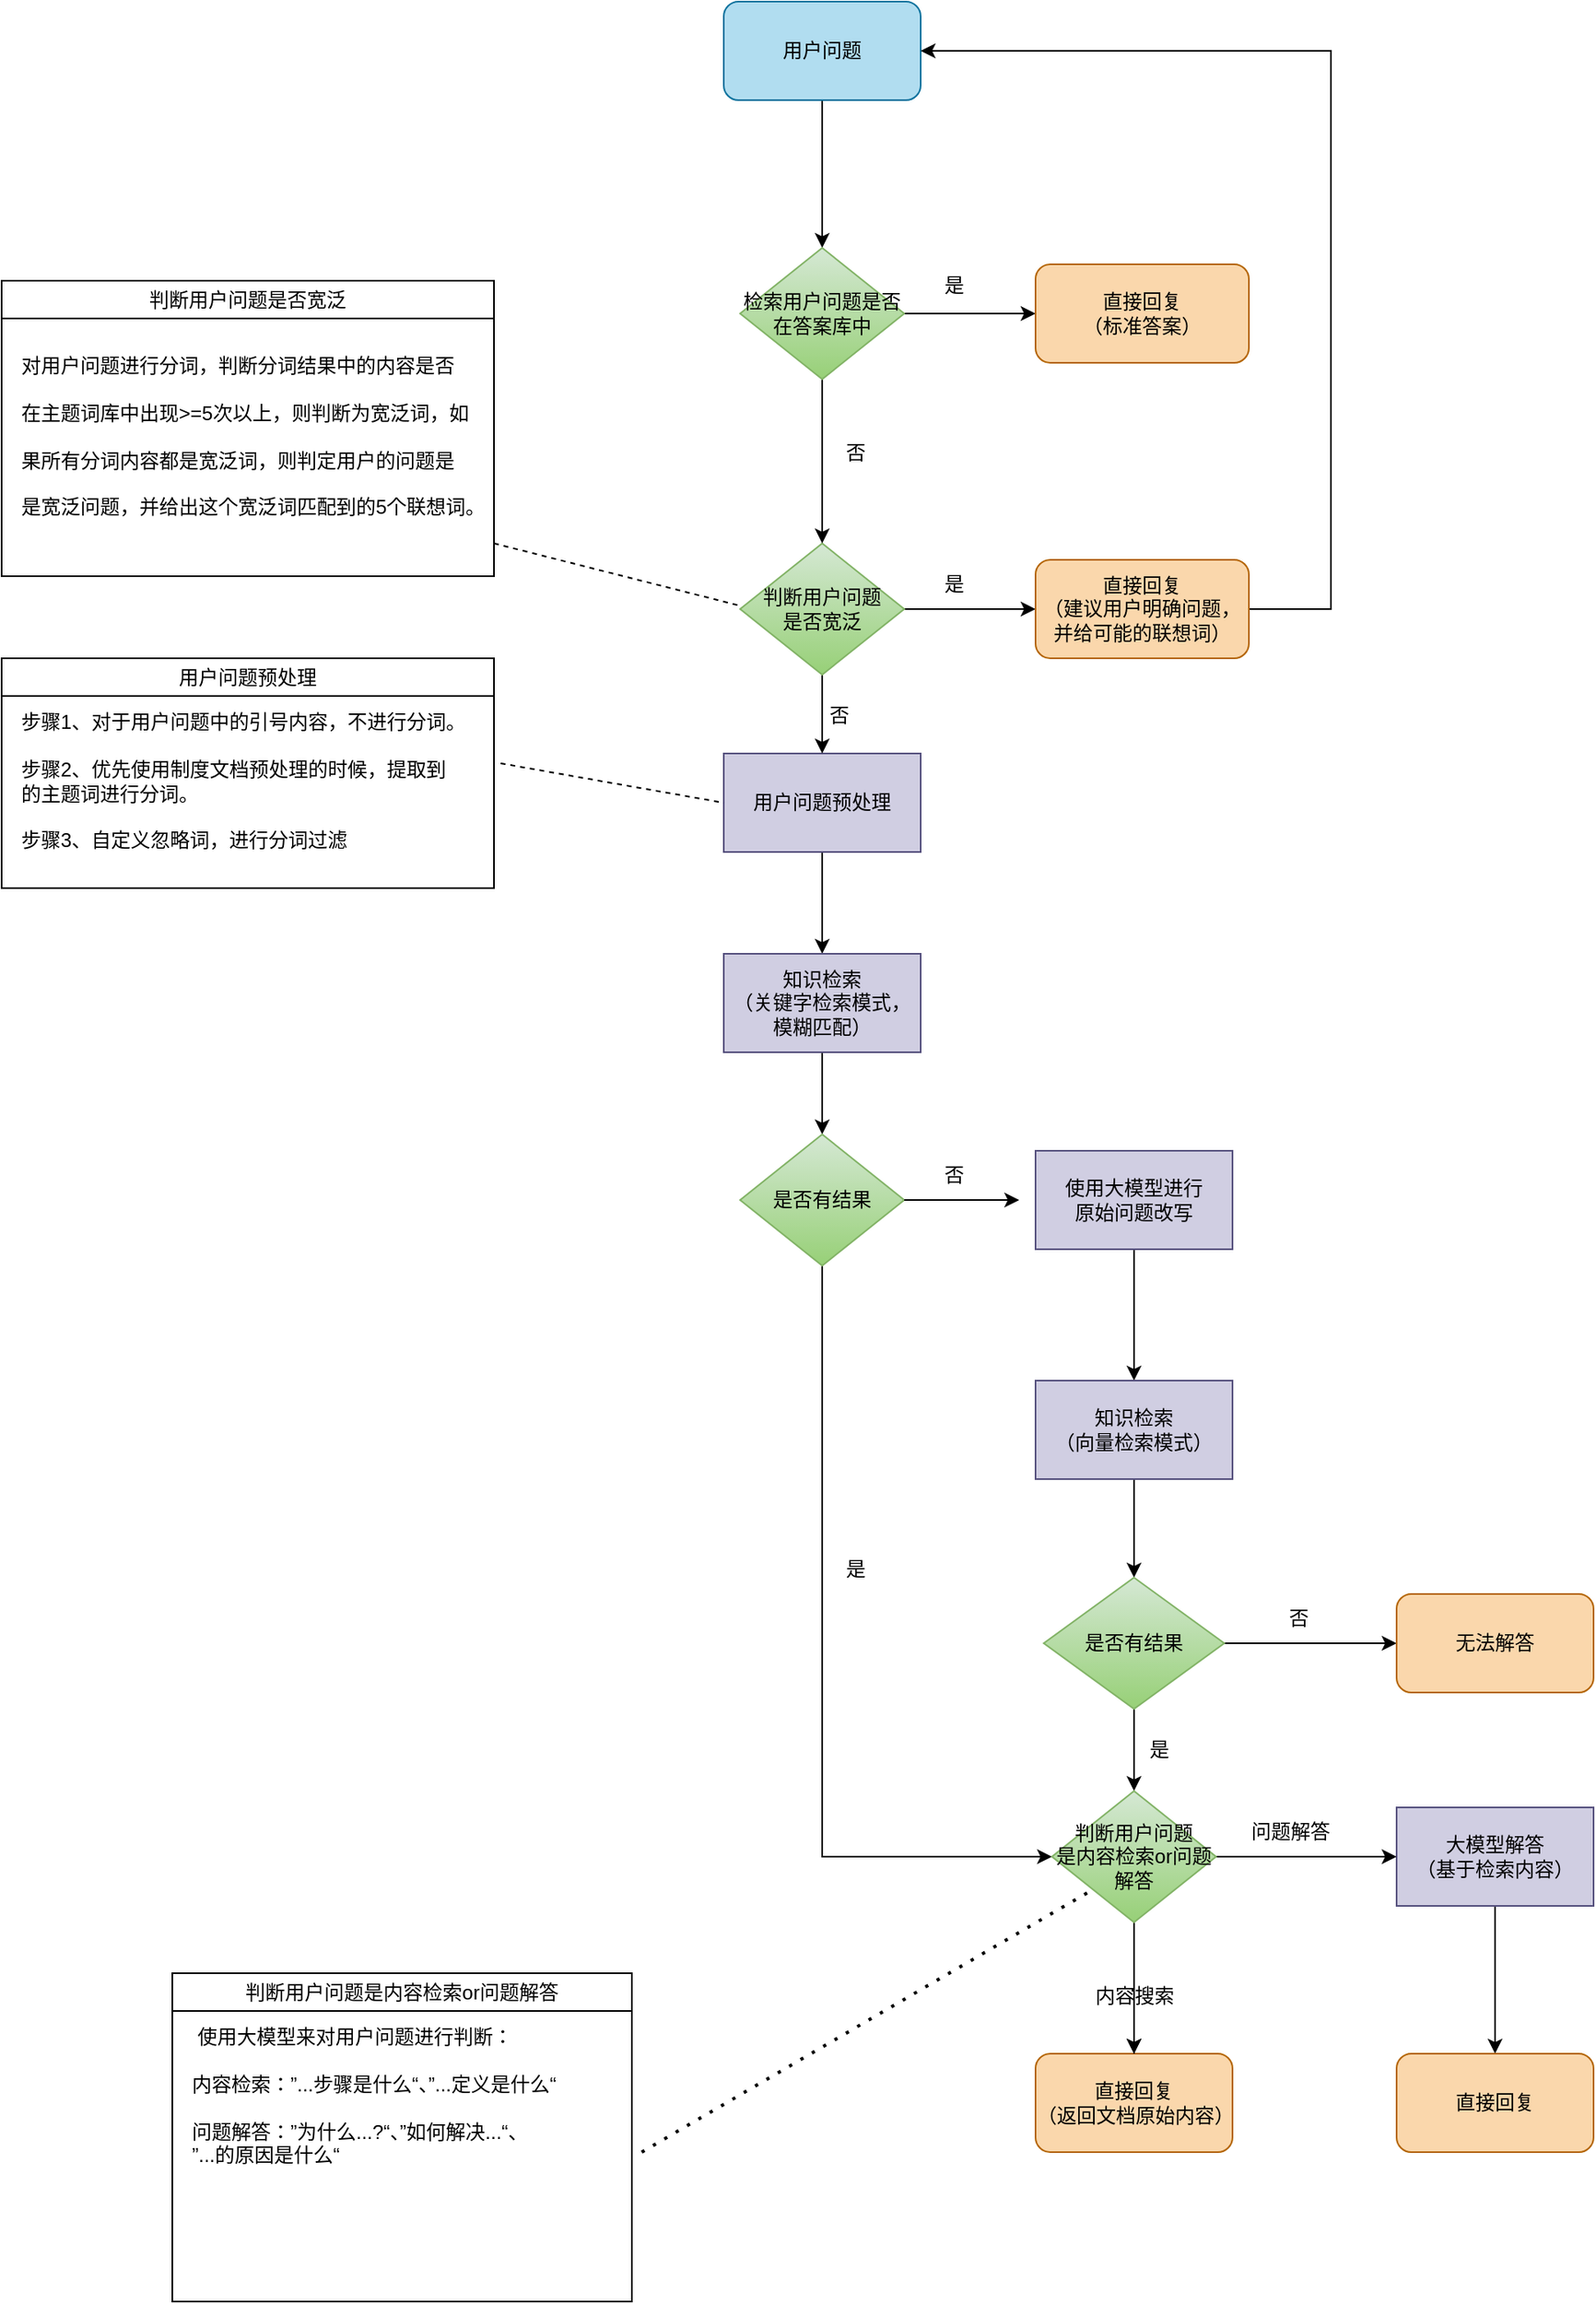 <mxfile version="26.0.11">
  <diagram name="第 1 页" id="BAPlZHWQ1CFOZinPYicy">
    <mxGraphModel dx="2015" dy="1800" grid="1" gridSize="10" guides="1" tooltips="1" connect="1" arrows="1" fold="1" page="1" pageScale="1" pageWidth="827" pageHeight="1169" math="0" shadow="0">
      <root>
        <mxCell id="0" />
        <mxCell id="1" parent="0" />
        <mxCell id="IzsLDeo19verRCyPsvh--6" style="edgeStyle=orthogonalEdgeStyle;rounded=0;orthogonalLoop=1;jettySize=auto;html=1;exitX=0.5;exitY=1;exitDx=0;exitDy=0;" parent="1" source="bPSfnBVrU-OFX55bRxmd-1" target="IzsLDeo19verRCyPsvh--5" edge="1">
          <mxGeometry relative="1" as="geometry" />
        </mxCell>
        <mxCell id="bPSfnBVrU-OFX55bRxmd-1" value="用户问题预处理" style="rounded=0;whiteSpace=wrap;html=1;fillColor=#d0cee2;strokeColor=#56517e;" parent="1" vertex="1">
          <mxGeometry x="180" y="298" width="120" height="60" as="geometry" />
        </mxCell>
        <mxCell id="lEw0F1TsaXKodpn9Klda-12" style="edgeStyle=orthogonalEdgeStyle;rounded=0;orthogonalLoop=1;jettySize=auto;html=1;exitX=0.5;exitY=1;exitDx=0;exitDy=0;entryX=0.5;entryY=0;entryDx=0;entryDy=0;" edge="1" parent="1" source="IzsLDeo19verRCyPsvh--3" target="lEw0F1TsaXKodpn9Klda-11">
          <mxGeometry relative="1" as="geometry" />
        </mxCell>
        <mxCell id="IzsLDeo19verRCyPsvh--3" value="用户问题" style="rounded=1;whiteSpace=wrap;html=1;fillColor=#b1ddf0;strokeColor=#10739e;" parent="1" vertex="1">
          <mxGeometry x="180" y="-160" width="120" height="60" as="geometry" />
        </mxCell>
        <mxCell id="IzsLDeo19verRCyPsvh--8" style="edgeStyle=orthogonalEdgeStyle;rounded=0;orthogonalLoop=1;jettySize=auto;html=1;exitX=0.5;exitY=1;exitDx=0;exitDy=0;" parent="1" source="IzsLDeo19verRCyPsvh--5" target="IzsLDeo19verRCyPsvh--7" edge="1">
          <mxGeometry relative="1" as="geometry" />
        </mxCell>
        <mxCell id="IzsLDeo19verRCyPsvh--5" value="知识检索&lt;br&gt;（关键字检索模式，模糊匹配）" style="rounded=0;whiteSpace=wrap;html=1;fillColor=#d0cee2;strokeColor=#56517e;" parent="1" vertex="1">
          <mxGeometry x="180" y="420" width="120" height="60" as="geometry" />
        </mxCell>
        <mxCell id="IzsLDeo19verRCyPsvh--13" style="edgeStyle=orthogonalEdgeStyle;rounded=0;orthogonalLoop=1;jettySize=auto;html=1;exitX=0.5;exitY=1;exitDx=0;exitDy=0;entryX=0;entryY=0.5;entryDx=0;entryDy=0;" parent="1" source="IzsLDeo19verRCyPsvh--7" target="IzsLDeo19verRCyPsvh--51" edge="1">
          <mxGeometry relative="1" as="geometry">
            <mxPoint x="240" y="680" as="targetPoint" />
          </mxGeometry>
        </mxCell>
        <mxCell id="IzsLDeo19verRCyPsvh--7" value="是否有结果" style="rhombus;whiteSpace=wrap;html=1;fillColor=#d5e8d4;gradientColor=#97d077;strokeColor=#82b366;" parent="1" vertex="1">
          <mxGeometry x="190" y="530" width="100" height="80" as="geometry" />
        </mxCell>
        <mxCell id="IzsLDeo19verRCyPsvh--17" style="edgeStyle=orthogonalEdgeStyle;rounded=0;orthogonalLoop=1;jettySize=auto;html=1;exitX=0.5;exitY=1;exitDx=0;exitDy=0;" parent="1" source="IzsLDeo19verRCyPsvh--9" target="IzsLDeo19verRCyPsvh--16" edge="1">
          <mxGeometry relative="1" as="geometry" />
        </mxCell>
        <mxCell id="IzsLDeo19verRCyPsvh--9" value="使用大模型进行&lt;br&gt;原始问题改写" style="rounded=0;whiteSpace=wrap;html=1;fillColor=#d0cee2;strokeColor=#56517e;" parent="1" vertex="1">
          <mxGeometry x="370" y="540" width="120" height="60" as="geometry" />
        </mxCell>
        <mxCell id="IzsLDeo19verRCyPsvh--10" style="edgeStyle=orthogonalEdgeStyle;rounded=0;orthogonalLoop=1;jettySize=auto;html=1;exitX=1;exitY=0.5;exitDx=0;exitDy=0;entryX=-0.083;entryY=0.5;entryDx=0;entryDy=0;entryPerimeter=0;" parent="1" source="IzsLDeo19verRCyPsvh--7" target="IzsLDeo19verRCyPsvh--9" edge="1">
          <mxGeometry relative="1" as="geometry" />
        </mxCell>
        <mxCell id="IzsLDeo19verRCyPsvh--11" value="否" style="text;html=1;align=center;verticalAlign=middle;resizable=0;points=[];autosize=1;strokeColor=none;fillColor=none;" parent="1" vertex="1">
          <mxGeometry x="300" y="540" width="40" height="30" as="geometry" />
        </mxCell>
        <mxCell id="IzsLDeo19verRCyPsvh--14" value="是" style="text;html=1;align=center;verticalAlign=middle;resizable=0;points=[];autosize=1;strokeColor=none;fillColor=none;" parent="1" vertex="1">
          <mxGeometry x="240" y="780" width="40" height="30" as="geometry" />
        </mxCell>
        <mxCell id="IzsLDeo19verRCyPsvh--19" style="edgeStyle=orthogonalEdgeStyle;rounded=0;orthogonalLoop=1;jettySize=auto;html=1;exitX=0.5;exitY=1;exitDx=0;exitDy=0;entryX=0.5;entryY=0;entryDx=0;entryDy=0;" parent="1" source="IzsLDeo19verRCyPsvh--16" target="IzsLDeo19verRCyPsvh--18" edge="1">
          <mxGeometry relative="1" as="geometry" />
        </mxCell>
        <mxCell id="IzsLDeo19verRCyPsvh--16" value="知识检索&lt;br&gt;（向量检索模式）" style="rounded=0;whiteSpace=wrap;html=1;fillColor=#d0cee2;strokeColor=#56517e;" parent="1" vertex="1">
          <mxGeometry x="370" y="680" width="120" height="60" as="geometry" />
        </mxCell>
        <mxCell id="IzsLDeo19verRCyPsvh--21" value="" style="edgeStyle=orthogonalEdgeStyle;rounded=0;orthogonalLoop=1;jettySize=auto;html=1;entryX=0.5;entryY=0;entryDx=0;entryDy=0;" parent="1" source="IzsLDeo19verRCyPsvh--18" target="IzsLDeo19verRCyPsvh--51" edge="1">
          <mxGeometry relative="1" as="geometry">
            <mxPoint x="240" y="940" as="targetPoint" />
          </mxGeometry>
        </mxCell>
        <mxCell id="IzsLDeo19verRCyPsvh--23" value="" style="edgeStyle=orthogonalEdgeStyle;rounded=0;orthogonalLoop=1;jettySize=auto;html=1;" parent="1" source="IzsLDeo19verRCyPsvh--18" target="IzsLDeo19verRCyPsvh--22" edge="1">
          <mxGeometry relative="1" as="geometry" />
        </mxCell>
        <mxCell id="IzsLDeo19verRCyPsvh--18" value="是否有结果" style="rhombus;whiteSpace=wrap;html=1;fillColor=#d5e8d4;gradientColor=#97d077;strokeColor=#82b366;" parent="1" vertex="1">
          <mxGeometry x="375" y="800" width="110" height="80" as="geometry" />
        </mxCell>
        <mxCell id="IzsLDeo19verRCyPsvh--27" value="" style="edgeStyle=orthogonalEdgeStyle;rounded=0;orthogonalLoop=1;jettySize=auto;html=1;" parent="1" source="IzsLDeo19verRCyPsvh--20" target="IzsLDeo19verRCyPsvh--26" edge="1">
          <mxGeometry relative="1" as="geometry" />
        </mxCell>
        <mxCell id="IzsLDeo19verRCyPsvh--20" value="大模型解答&lt;br&gt;（基于检索内容）" style="rounded=0;whiteSpace=wrap;html=1;fillColor=#d0cee2;strokeColor=#56517e;" parent="1" vertex="1">
          <mxGeometry x="590" y="940" width="120" height="60" as="geometry" />
        </mxCell>
        <mxCell id="IzsLDeo19verRCyPsvh--22" value="无法解答" style="rounded=1;whiteSpace=wrap;html=1;fillColor=#fad7ac;strokeColor=#b46504;" parent="1" vertex="1">
          <mxGeometry x="590" y="810" width="120" height="60" as="geometry" />
        </mxCell>
        <mxCell id="IzsLDeo19verRCyPsvh--24" value="是" style="text;html=1;align=center;verticalAlign=middle;resizable=0;points=[];autosize=1;strokeColor=none;fillColor=none;" parent="1" vertex="1">
          <mxGeometry x="425" y="890" width="40" height="30" as="geometry" />
        </mxCell>
        <mxCell id="IzsLDeo19verRCyPsvh--25" value="否" style="text;html=1;align=center;verticalAlign=middle;resizable=0;points=[];autosize=1;strokeColor=none;fillColor=none;" parent="1" vertex="1">
          <mxGeometry x="510" y="810" width="40" height="30" as="geometry" />
        </mxCell>
        <mxCell id="IzsLDeo19verRCyPsvh--26" value="直接回复" style="rounded=1;whiteSpace=wrap;html=1;fillColor=#fad7ac;strokeColor=#b46504;" parent="1" vertex="1">
          <mxGeometry x="590" y="1090" width="120" height="60" as="geometry" />
        </mxCell>
        <mxCell id="IzsLDeo19verRCyPsvh--39" value="" style="edgeStyle=orthogonalEdgeStyle;rounded=0;orthogonalLoop=1;jettySize=auto;html=1;" parent="1" source="IzsLDeo19verRCyPsvh--37" target="bPSfnBVrU-OFX55bRxmd-1" edge="1">
          <mxGeometry relative="1" as="geometry" />
        </mxCell>
        <mxCell id="IzsLDeo19verRCyPsvh--43" value="" style="edgeStyle=orthogonalEdgeStyle;rounded=0;orthogonalLoop=1;jettySize=auto;html=1;" parent="1" source="IzsLDeo19verRCyPsvh--37" target="IzsLDeo19verRCyPsvh--42" edge="1">
          <mxGeometry relative="1" as="geometry" />
        </mxCell>
        <mxCell id="IzsLDeo19verRCyPsvh--37" value="判断用户问题&lt;br&gt;是否宽泛" style="rhombus;whiteSpace=wrap;html=1;fillColor=#d5e8d4;gradientColor=#97d077;strokeColor=#82b366;" parent="1" vertex="1">
          <mxGeometry x="190" y="170" width="100" height="80" as="geometry" />
        </mxCell>
        <mxCell id="IzsLDeo19verRCyPsvh--40" value="否" style="text;html=1;align=center;verticalAlign=middle;resizable=0;points=[];autosize=1;strokeColor=none;fillColor=none;" parent="1" vertex="1">
          <mxGeometry x="230" y="260" width="40" height="30" as="geometry" />
        </mxCell>
        <mxCell id="lEw0F1TsaXKodpn9Klda-19" style="edgeStyle=orthogonalEdgeStyle;rounded=0;orthogonalLoop=1;jettySize=auto;html=1;entryX=1;entryY=0.5;entryDx=0;entryDy=0;" edge="1" parent="1" source="IzsLDeo19verRCyPsvh--42" target="IzsLDeo19verRCyPsvh--3">
          <mxGeometry relative="1" as="geometry">
            <Array as="points">
              <mxPoint x="550" y="210" />
              <mxPoint x="550" y="-130" />
            </Array>
          </mxGeometry>
        </mxCell>
        <mxCell id="IzsLDeo19verRCyPsvh--42" value="直接回复&lt;br&gt;（建议用户明确问题，并给可能的联想词）" style="rounded=1;whiteSpace=wrap;html=1;fillColor=#fad7ac;strokeColor=#b46504;" parent="1" vertex="1">
          <mxGeometry x="370" y="180" width="130" height="60" as="geometry" />
        </mxCell>
        <mxCell id="IzsLDeo19verRCyPsvh--44" value="是" style="text;html=1;align=center;verticalAlign=middle;resizable=0;points=[];autosize=1;strokeColor=none;fillColor=none;" parent="1" vertex="1">
          <mxGeometry x="300" y="180" width="40" height="30" as="geometry" />
        </mxCell>
        <mxCell id="IzsLDeo19verRCyPsvh--46" value="&lt;span style=&quot;font-weight: 400;&quot;&gt;用户问题预处理&lt;/span&gt;" style="swimlane;whiteSpace=wrap;html=1;fillColor=none;" parent="1" vertex="1">
          <mxGeometry x="-260" y="240" width="300" height="140" as="geometry">
            <mxRectangle x="-234" y="150" width="120" height="30" as="alternateBounds" />
          </mxGeometry>
        </mxCell>
        <mxCell id="IzsLDeo19verRCyPsvh--47" value="&lt;div style=&quot;&quot;&gt;&lt;span style=&quot;background-color: transparent; color: light-dark(rgb(0, 0, 0), rgb(255, 255, 255));&quot;&gt;步骤1、&lt;/span&gt;&lt;span style=&quot;background-color: transparent;&quot;&gt;对于用户问题中的引号内容，不进行分词。&lt;br&gt;&lt;br&gt;&lt;/span&gt;&lt;/div&gt;&lt;div&gt;&lt;div style=&quot;&quot;&gt;&lt;span style=&quot;background-color: transparent; color: light-dark(rgb(0, 0, 0), rgb(255, 255, 255));&quot;&gt;步骤2、&lt;/span&gt;&lt;span style=&quot;background-color: transparent; color: light-dark(rgb(0, 0, 0), rgb(255, 255, 255));&quot;&gt;优先使用制度文档预处理的时候，&lt;/span&gt;&lt;span style=&quot;background-color: transparent; color: light-dark(rgb(0, 0, 0), rgb(255, 255, 255));&quot;&gt;提取到&lt;br&gt;的主题词进行分词。&lt;/span&gt;&lt;/div&gt;&lt;div style=&quot;&quot;&gt;&lt;span style=&quot;background-color: transparent; color: light-dark(rgb(0, 0, 0), rgb(255, 255, 255));&quot;&gt;&lt;br&gt;&lt;/span&gt;&lt;/div&gt;步骤3、自定义忽略词，进行分词过滤&lt;/div&gt;" style="text;html=1;align=left;verticalAlign=middle;resizable=0;points=[];autosize=1;strokeColor=none;fillColor=none;" parent="IzsLDeo19verRCyPsvh--46" vertex="1">
          <mxGeometry x="10" y="25" width="290" height="100" as="geometry" />
        </mxCell>
        <mxCell id="IzsLDeo19verRCyPsvh--49" value="" style="endArrow=none;dashed=1;html=1;rounded=0;entryX=0;entryY=0.5;entryDx=0;entryDy=0;exitX=1.014;exitY=0.39;exitDx=0;exitDy=0;exitPerimeter=0;" parent="1" target="bPSfnBVrU-OFX55bRxmd-1" edge="1" source="IzsLDeo19verRCyPsvh--47">
          <mxGeometry width="50" height="50" relative="1" as="geometry">
            <mxPoint x="20" y="370" as="sourcePoint" />
            <mxPoint x="100" y="210" as="targetPoint" />
          </mxGeometry>
        </mxCell>
        <mxCell id="IzsLDeo19verRCyPsvh--56" style="edgeStyle=orthogonalEdgeStyle;rounded=0;orthogonalLoop=1;jettySize=auto;html=1;exitX=0.5;exitY=1;exitDx=0;exitDy=0;entryX=0.5;entryY=0;entryDx=0;entryDy=0;" parent="1" source="IzsLDeo19verRCyPsvh--51" target="IzsLDeo19verRCyPsvh--53" edge="1">
          <mxGeometry relative="1" as="geometry" />
        </mxCell>
        <mxCell id="IzsLDeo19verRCyPsvh--60" value="" style="edgeStyle=orthogonalEdgeStyle;rounded=0;orthogonalLoop=1;jettySize=auto;html=1;" parent="1" source="IzsLDeo19verRCyPsvh--51" target="IzsLDeo19verRCyPsvh--20" edge="1">
          <mxGeometry relative="1" as="geometry" />
        </mxCell>
        <mxCell id="IzsLDeo19verRCyPsvh--51" value="判断用户问题&lt;br&gt;是内容检索or问题解答" style="rhombus;whiteSpace=wrap;html=1;fillColor=#d5e8d4;gradientColor=#97d077;strokeColor=#82b366;" parent="1" vertex="1">
          <mxGeometry x="380" y="930" width="100" height="80" as="geometry" />
        </mxCell>
        <mxCell id="IzsLDeo19verRCyPsvh--53" value="直接回复&lt;br&gt;（返回文档原始内容）" style="rounded=1;whiteSpace=wrap;html=1;fillColor=#fad7ac;strokeColor=#b46504;" parent="1" vertex="1">
          <mxGeometry x="370" y="1090" width="120" height="60" as="geometry" />
        </mxCell>
        <mxCell id="IzsLDeo19verRCyPsvh--57" value="问题解答" style="text;html=1;align=center;verticalAlign=middle;resizable=0;points=[];autosize=1;strokeColor=none;fillColor=none;" parent="1" vertex="1">
          <mxGeometry x="490" y="940" width="70" height="30" as="geometry" />
        </mxCell>
        <mxCell id="IzsLDeo19verRCyPsvh--61" value="" style="edgeStyle=orthogonalEdgeStyle;rounded=0;orthogonalLoop=1;jettySize=auto;html=1;" parent="1" source="IzsLDeo19verRCyPsvh--58" target="IzsLDeo19verRCyPsvh--53" edge="1">
          <mxGeometry relative="1" as="geometry" />
        </mxCell>
        <mxCell id="IzsLDeo19verRCyPsvh--58" value="内容搜索" style="text;html=1;align=center;verticalAlign=middle;resizable=0;points=[];autosize=1;strokeColor=none;fillColor=none;" parent="1" vertex="1">
          <mxGeometry x="395" y="1040" width="70" height="30" as="geometry" />
        </mxCell>
        <mxCell id="lEw0F1TsaXKodpn9Klda-2" value="&lt;span style=&quot;font-weight: 400;&quot;&gt;判断用户问题&lt;/span&gt;&lt;span style=&quot;font-weight: 400;&quot;&gt;是否宽泛&lt;/span&gt;" style="swimlane;whiteSpace=wrap;html=1;fillColor=none;" vertex="1" parent="1">
          <mxGeometry x="-260" y="10" width="300" height="180" as="geometry">
            <mxRectangle x="-234" y="150" width="120" height="30" as="alternateBounds" />
          </mxGeometry>
        </mxCell>
        <mxCell id="lEw0F1TsaXKodpn9Klda-3" value="&lt;div style=&quot;&quot;&gt;对用户问题进行分词，判断分词结果中的内容是否&lt;br&gt;&amp;nbsp;&lt;br&gt;在主题词库中出现&amp;gt;=5次以上，则判断为宽泛词，如&lt;br&gt;&lt;br&gt;果所有分词内容都是宽泛词，则判定用户的问题是&lt;br&gt;&lt;br&gt;是宽泛问题，并给出这个宽泛词匹配到的5个联想词。&lt;/div&gt;" style="text;html=1;align=left;verticalAlign=middle;resizable=0;points=[];autosize=1;strokeColor=none;fillColor=none;" vertex="1" parent="lEw0F1TsaXKodpn9Klda-2">
          <mxGeometry x="10" y="40" width="310" height="110" as="geometry" />
        </mxCell>
        <mxCell id="lEw0F1TsaXKodpn9Klda-4" value="" style="endArrow=none;dashed=1;html=1;rounded=0;entryX=0;entryY=0.5;entryDx=0;entryDy=0;" edge="1" parent="1">
          <mxGeometry width="50" height="50" relative="1" as="geometry">
            <mxPoint x="40" y="170" as="sourcePoint" />
            <mxPoint x="190" y="208" as="targetPoint" />
          </mxGeometry>
        </mxCell>
        <mxCell id="lEw0F1TsaXKodpn9Klda-7" value="&lt;span style=&quot;font-weight: 400;&quot;&gt;判断用户问题&lt;/span&gt;&lt;span style=&quot;font-weight: 400;&quot;&gt;是内容检索or问题解答&lt;/span&gt;" style="swimlane;whiteSpace=wrap;html=1;fillColor=none;" vertex="1" parent="1">
          <mxGeometry x="-156" y="1041" width="280" height="200" as="geometry">
            <mxRectangle x="-234" y="150" width="120" height="30" as="alternateBounds" />
          </mxGeometry>
        </mxCell>
        <mxCell id="lEw0F1TsaXKodpn9Klda-8" value="&lt;div style=&quot;&quot;&gt;&amp;nbsp;使用大模型来对用户问题进行判断：&lt;br&gt;&lt;br&gt;内容检索：”...步骤是什么“、”...定义是什么“&lt;br&gt;&lt;br&gt;问题解答：”为什么...?“、”如何解决...“、&lt;br&gt;”...的原因是什么“&lt;/div&gt;" style="text;html=1;align=left;verticalAlign=middle;resizable=0;points=[];autosize=1;strokeColor=none;fillColor=none;" vertex="1" parent="lEw0F1TsaXKodpn9Klda-7">
          <mxGeometry x="10" y="25" width="250" height="100" as="geometry" />
        </mxCell>
        <mxCell id="lEw0F1TsaXKodpn9Klda-9" value="" style="endArrow=none;dashed=1;html=1;dashPattern=1 3;strokeWidth=2;rounded=0;entryX=0;entryY=1;entryDx=0;entryDy=0;" edge="1" parent="1" target="IzsLDeo19verRCyPsvh--51">
          <mxGeometry width="50" height="50" relative="1" as="geometry">
            <mxPoint x="130" y="1150" as="sourcePoint" />
            <mxPoint x="270" y="1040" as="targetPoint" />
          </mxGeometry>
        </mxCell>
        <mxCell id="lEw0F1TsaXKodpn9Klda-13" style="edgeStyle=orthogonalEdgeStyle;rounded=0;orthogonalLoop=1;jettySize=auto;html=1;exitX=0.5;exitY=1;exitDx=0;exitDy=0;entryX=0.5;entryY=0;entryDx=0;entryDy=0;" edge="1" parent="1" source="lEw0F1TsaXKodpn9Klda-11" target="IzsLDeo19verRCyPsvh--37">
          <mxGeometry relative="1" as="geometry" />
        </mxCell>
        <mxCell id="lEw0F1TsaXKodpn9Klda-15" value="" style="edgeStyle=orthogonalEdgeStyle;rounded=0;orthogonalLoop=1;jettySize=auto;html=1;" edge="1" parent="1" source="lEw0F1TsaXKodpn9Klda-11" target="lEw0F1TsaXKodpn9Klda-14">
          <mxGeometry relative="1" as="geometry" />
        </mxCell>
        <mxCell id="lEw0F1TsaXKodpn9Klda-11" value="检索用户问题是否在答案库中" style="rhombus;whiteSpace=wrap;html=1;fillColor=#d5e8d4;gradientColor=#97d077;strokeColor=#82b366;" vertex="1" parent="1">
          <mxGeometry x="190" y="-10" width="100" height="80" as="geometry" />
        </mxCell>
        <mxCell id="lEw0F1TsaXKodpn9Klda-14" value="直接回复&lt;br&gt;（标准答案）" style="rounded=1;whiteSpace=wrap;html=1;fillColor=#fad7ac;strokeColor=#b46504;" vertex="1" parent="1">
          <mxGeometry x="370" width="130" height="60" as="geometry" />
        </mxCell>
        <mxCell id="lEw0F1TsaXKodpn9Klda-16" value="是" style="text;html=1;align=center;verticalAlign=middle;resizable=0;points=[];autosize=1;strokeColor=none;fillColor=none;" vertex="1" parent="1">
          <mxGeometry x="300" y="-2" width="40" height="30" as="geometry" />
        </mxCell>
        <mxCell id="lEw0F1TsaXKodpn9Klda-17" value="否" style="text;html=1;align=center;verticalAlign=middle;resizable=0;points=[];autosize=1;strokeColor=none;fillColor=none;" vertex="1" parent="1">
          <mxGeometry x="240" y="100" width="40" height="30" as="geometry" />
        </mxCell>
      </root>
    </mxGraphModel>
  </diagram>
</mxfile>
